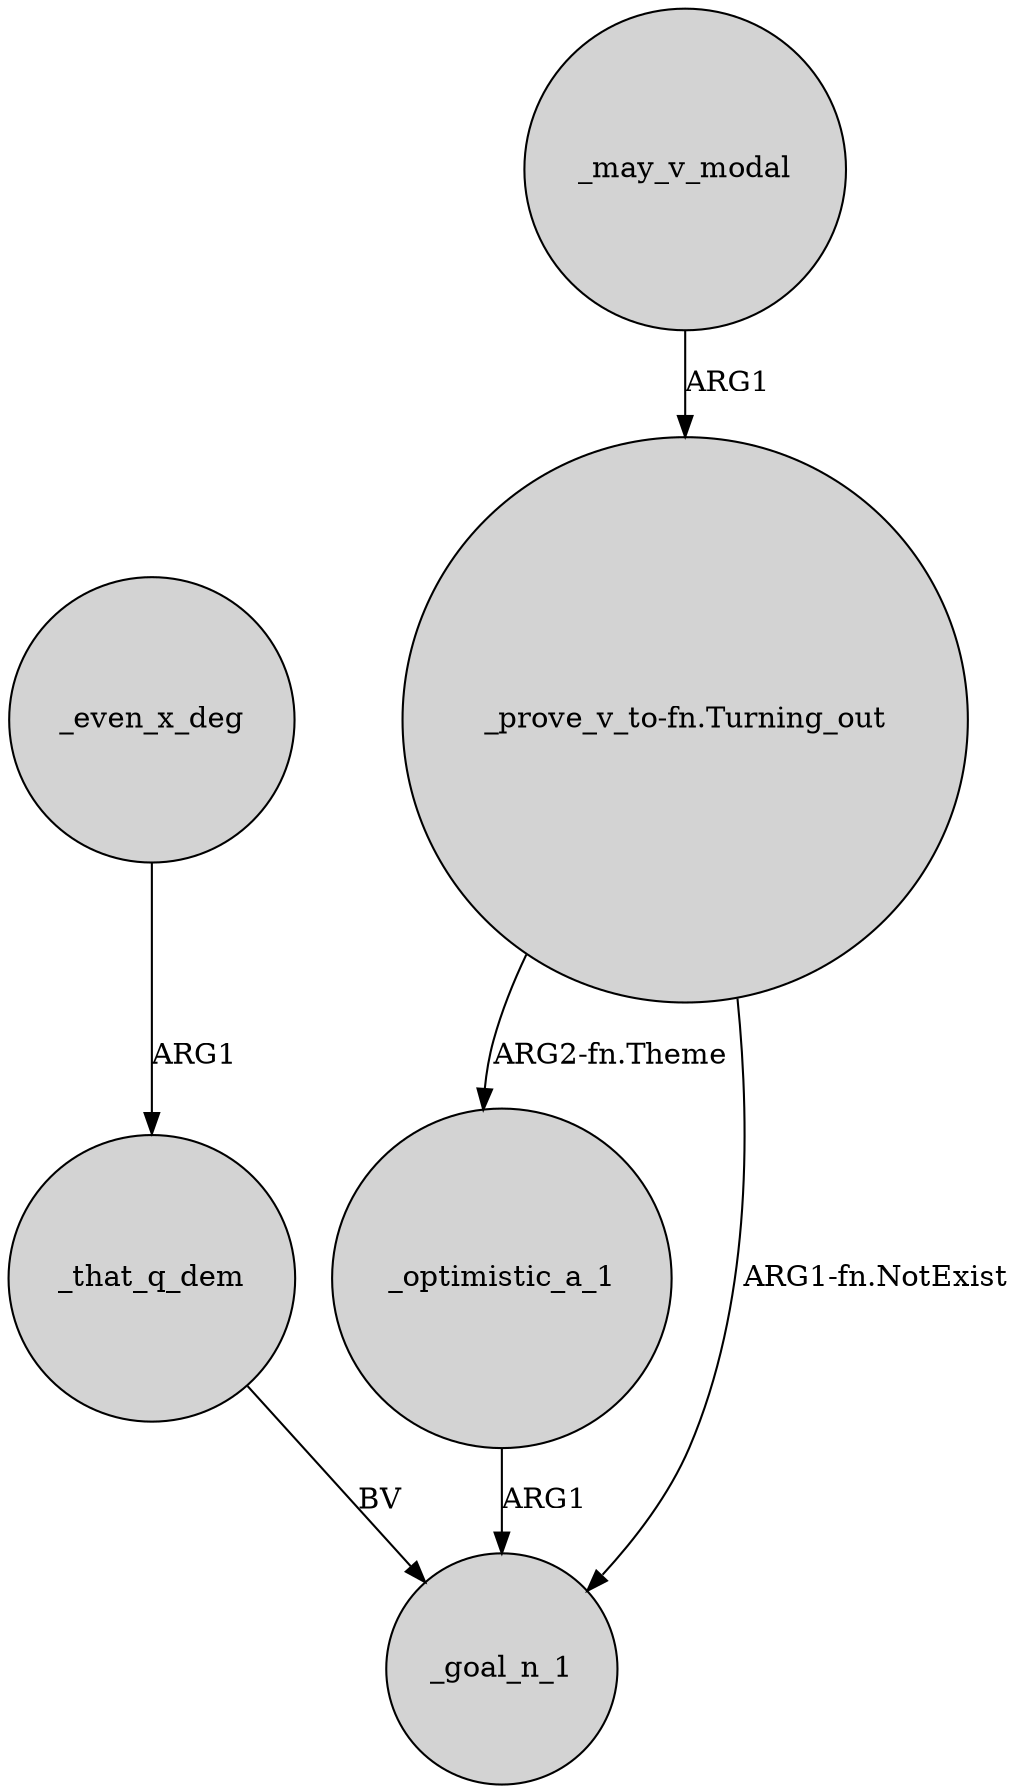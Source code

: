 digraph {
	node [shape=circle style=filled]
	"_prove_v_to-fn.Turning_out" -> _optimistic_a_1 [label="ARG2-fn.Theme"]
	_that_q_dem -> _goal_n_1 [label=BV]
	_optimistic_a_1 -> _goal_n_1 [label=ARG1]
	_even_x_deg -> _that_q_dem [label=ARG1]
	_may_v_modal -> "_prove_v_to-fn.Turning_out" [label=ARG1]
	"_prove_v_to-fn.Turning_out" -> _goal_n_1 [label="ARG1-fn.NotExist"]
}
